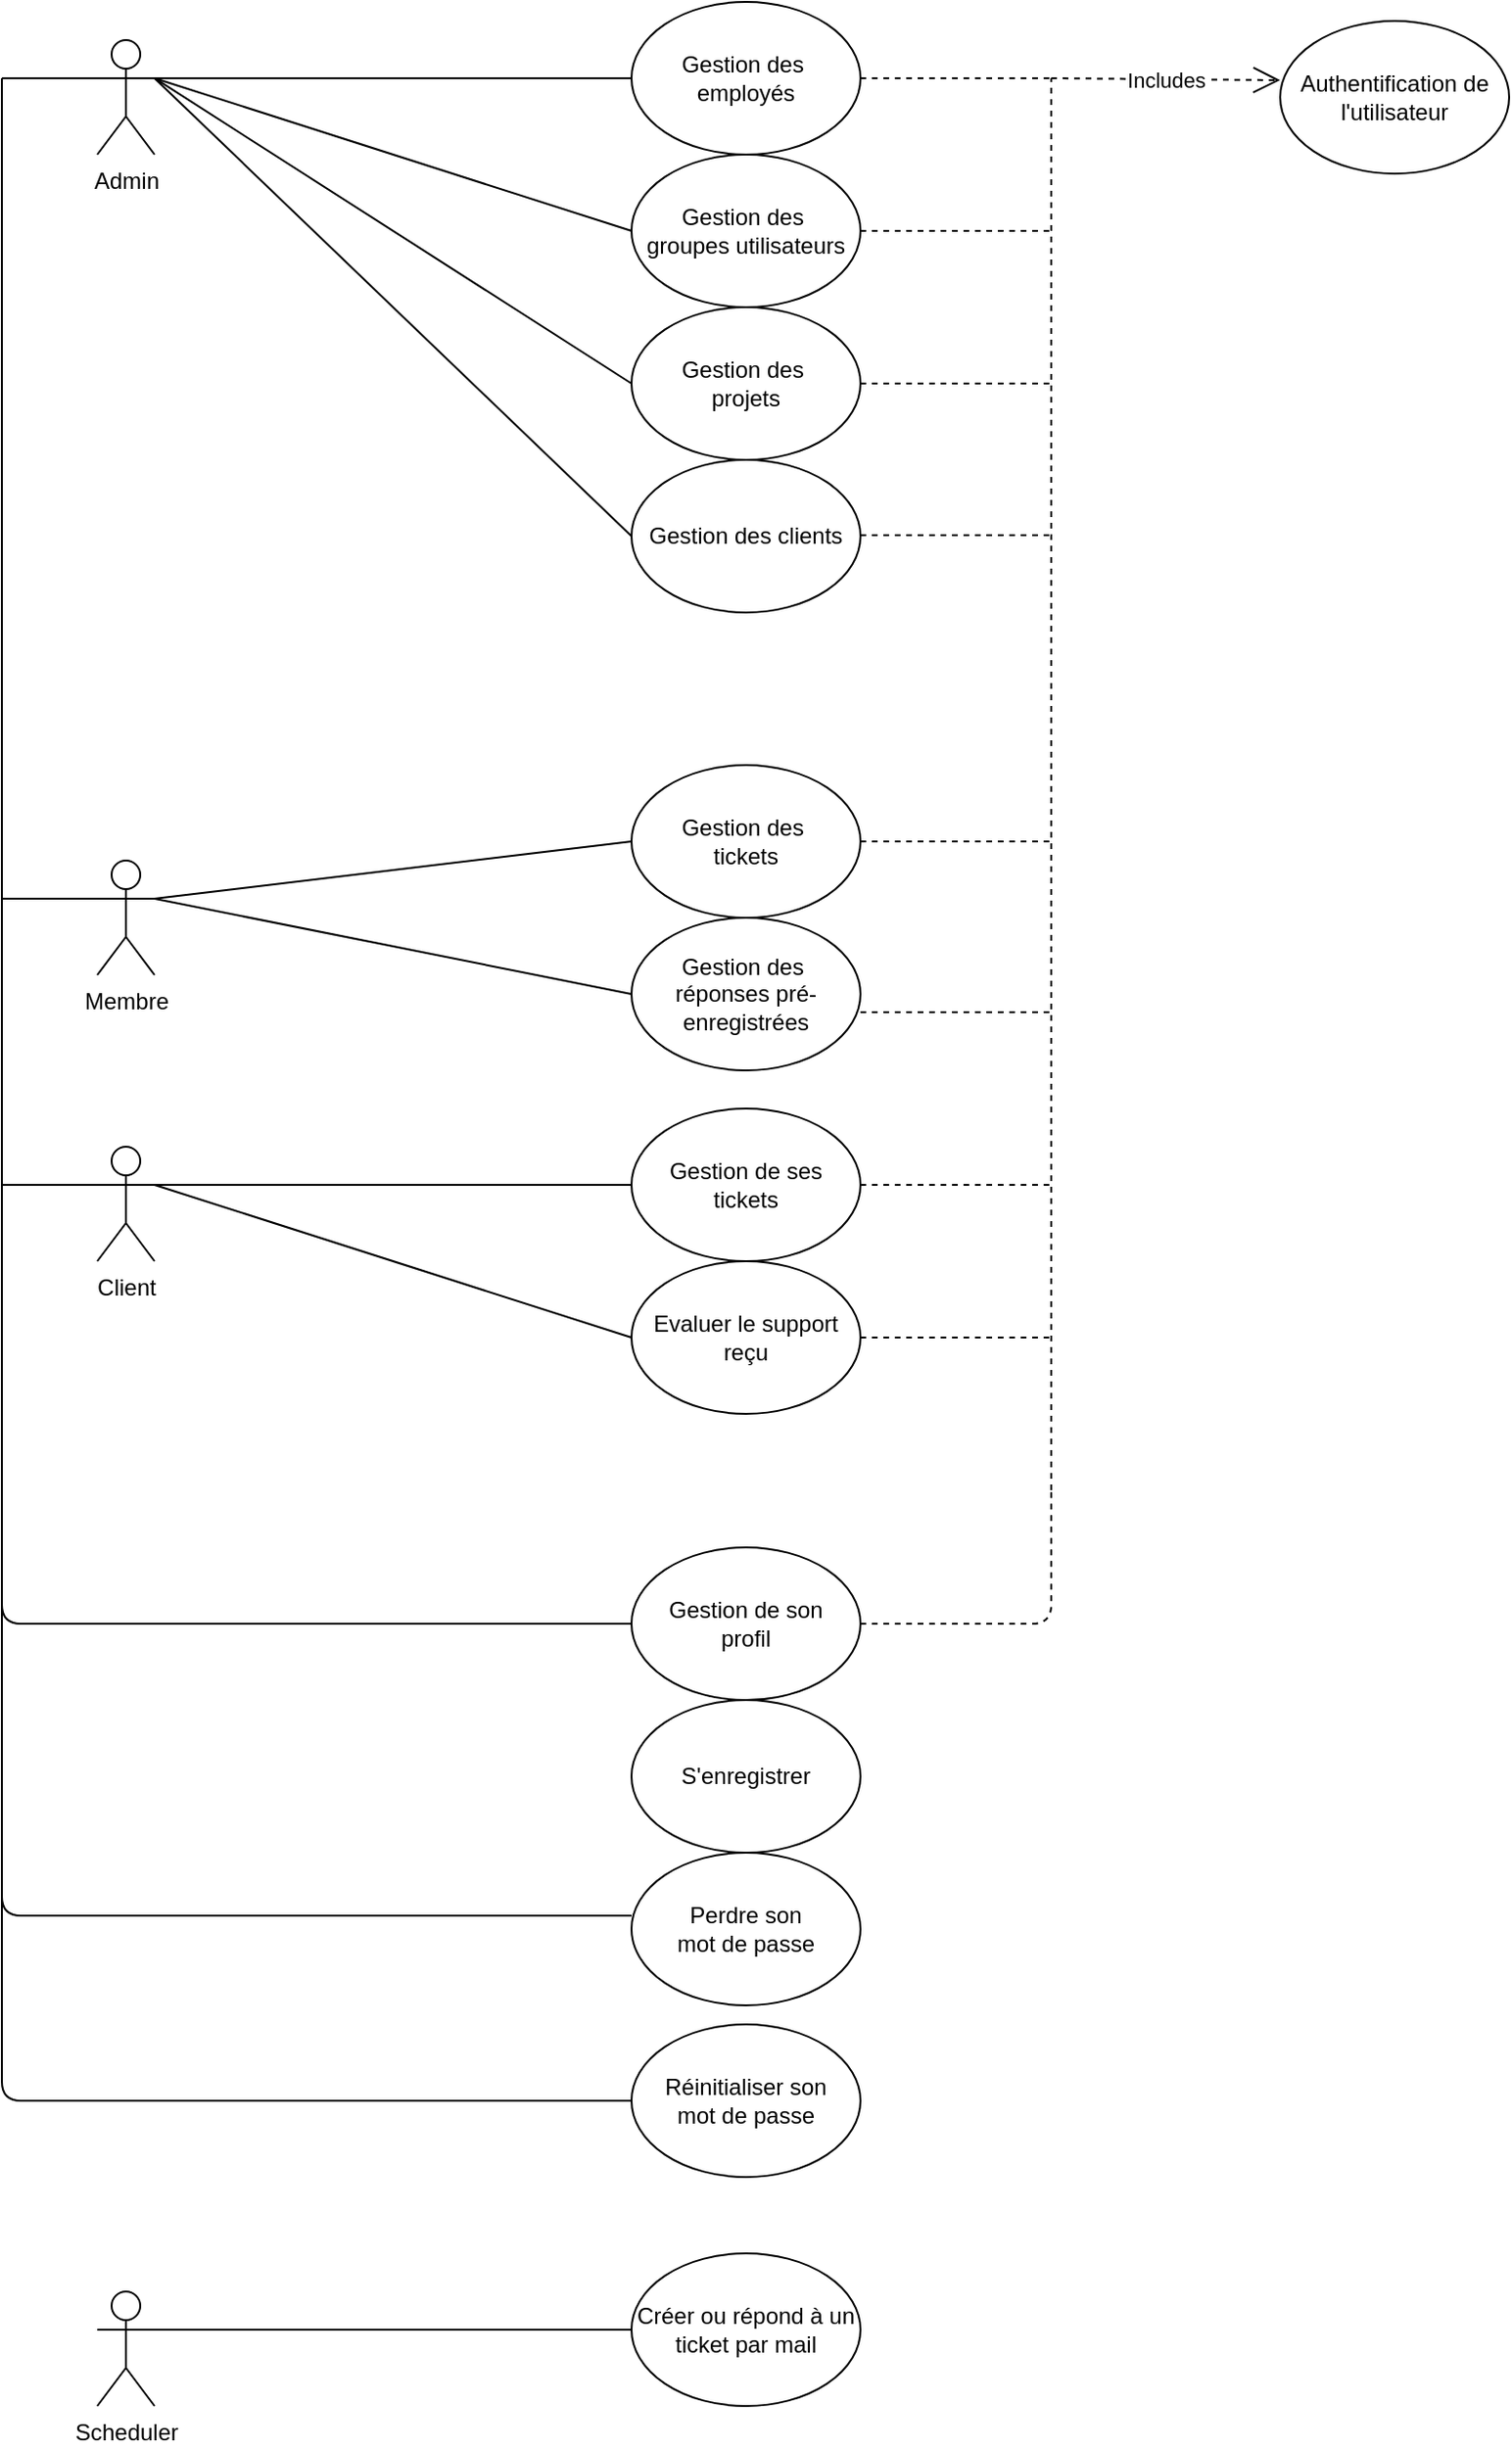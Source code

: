 <mxfile version="13.6.2" type="device"><diagram id="S77ur9gt6_Rm74E1gote" name="Page-1"><mxGraphModel dx="2210" dy="833" grid="1" gridSize="10" guides="1" tooltips="1" connect="1" arrows="1" fold="1" page="1" pageScale="1" pageWidth="827" pageHeight="1169" math="0" shadow="0"><root><mxCell id="0"/><mxCell id="1" parent="0"/><mxCell id="rVNrs7TmqZgU4n34czyr-57" value="Authentification de l'utilisateur" style="ellipse;whiteSpace=wrap;html=1;" parent="1" vertex="1"><mxGeometry x="670" y="10" width="120" height="80" as="geometry"/></mxCell><mxCell id="rVNrs7TmqZgU4n34czyr-58" value="Admin" style="shape=umlActor;verticalLabelPosition=bottom;labelBackgroundColor=#ffffff;verticalAlign=top;html=1;outlineConnect=0;" parent="1" vertex="1"><mxGeometry x="50" y="20" width="30" height="60" as="geometry"/></mxCell><mxCell id="rVNrs7TmqZgU4n34czyr-59" value="Membre" style="shape=umlActor;verticalLabelPosition=bottom;labelBackgroundColor=#ffffff;verticalAlign=top;html=1;outlineConnect=0;" parent="1" vertex="1"><mxGeometry x="50" y="450" width="30" height="60" as="geometry"/></mxCell><mxCell id="rVNrs7TmqZgU4n34czyr-60" value="Client" style="shape=umlActor;verticalLabelPosition=bottom;labelBackgroundColor=#ffffff;verticalAlign=top;html=1;outlineConnect=0;" parent="1" vertex="1"><mxGeometry x="50" y="600" width="30" height="60" as="geometry"/></mxCell><mxCell id="rVNrs7TmqZgU4n34czyr-61" value="Gestion des&amp;nbsp;&lt;br&gt;tickets" style="ellipse;whiteSpace=wrap;html=1;" parent="1" vertex="1"><mxGeometry x="330" y="400" width="120" height="80" as="geometry"/></mxCell><mxCell id="rVNrs7TmqZgU4n34czyr-62" value="Gestion de ses &lt;br&gt;tickets" style="ellipse;whiteSpace=wrap;html=1;" parent="1" vertex="1"><mxGeometry x="330" y="580" width="120" height="80" as="geometry"/></mxCell><mxCell id="rVNrs7TmqZgU4n34czyr-63" value="Gestion des&amp;nbsp;&lt;br&gt;employés" style="ellipse;whiteSpace=wrap;html=1;" parent="1" vertex="1"><mxGeometry x="330" width="120" height="80" as="geometry"/></mxCell><mxCell id="rVNrs7TmqZgU4n34czyr-64" value="Gestion des&amp;nbsp;&lt;br&gt;réponses pré-enregistrées" style="ellipse;whiteSpace=wrap;html=1;" parent="1" vertex="1"><mxGeometry x="330" y="480" width="120" height="80" as="geometry"/></mxCell><mxCell id="rVNrs7TmqZgU4n34czyr-65" value="" style="endArrow=none;html=1;exitX=1;exitY=0.333;exitDx=0;exitDy=0;exitPerimeter=0;entryX=0;entryY=0.5;entryDx=0;entryDy=0;" parent="1" source="rVNrs7TmqZgU4n34czyr-58" target="rVNrs7TmqZgU4n34czyr-63" edge="1"><mxGeometry width="50" height="50" relative="1" as="geometry"><mxPoint x="120" y="100" as="sourcePoint"/><mxPoint x="170" y="50" as="targetPoint"/></mxGeometry></mxCell><mxCell id="rVNrs7TmqZgU4n34czyr-66" value="" style="endArrow=none;html=1;exitX=1;exitY=0.333;exitDx=0;exitDy=0;exitPerimeter=0;entryX=0;entryY=0.5;entryDx=0;entryDy=0;" parent="1" source="rVNrs7TmqZgU4n34czyr-59" target="rVNrs7TmqZgU4n34czyr-61" edge="1"><mxGeometry width="50" height="50" relative="1" as="geometry"><mxPoint x="60" y="-90" as="sourcePoint"/><mxPoint x="330" y="-80" as="targetPoint"/></mxGeometry></mxCell><mxCell id="rVNrs7TmqZgU4n34czyr-67" value="" style="endArrow=none;html=1;entryX=0;entryY=0.5;entryDx=0;entryDy=0;exitX=1;exitY=0.333;exitDx=0;exitDy=0;exitPerimeter=0;" parent="1" source="rVNrs7TmqZgU4n34czyr-60" target="rVNrs7TmqZgU4n34czyr-62" edge="1"><mxGeometry width="50" height="50" relative="1" as="geometry"><mxPoint x="80" y="530" as="sourcePoint"/><mxPoint x="330" y="-90" as="targetPoint"/></mxGeometry></mxCell><mxCell id="rVNrs7TmqZgU4n34czyr-68" value="Gestion des&amp;nbsp;&lt;br&gt;groupes utilisateurs" style="ellipse;whiteSpace=wrap;html=1;" parent="1" vertex="1"><mxGeometry x="330" y="80" width="120" height="80" as="geometry"/></mxCell><mxCell id="rVNrs7TmqZgU4n34czyr-69" value="" style="endArrow=none;html=1;entryX=0;entryY=0.5;entryDx=0;entryDy=0;exitX=1;exitY=0.333;exitDx=0;exitDy=0;exitPerimeter=0;" parent="1" source="rVNrs7TmqZgU4n34czyr-58" target="rVNrs7TmqZgU4n34czyr-68" edge="1"><mxGeometry width="50" height="50" relative="1" as="geometry"><mxPoint x="60" y="40" as="sourcePoint"/><mxPoint x="340" y="50" as="targetPoint"/></mxGeometry></mxCell><mxCell id="rVNrs7TmqZgU4n34czyr-72" value="Gestion des&amp;nbsp;&lt;br&gt;projets" style="ellipse;whiteSpace=wrap;html=1;" parent="1" vertex="1"><mxGeometry x="330" y="160" width="120" height="80" as="geometry"/></mxCell><mxCell id="rVNrs7TmqZgU4n34czyr-73" value="" style="endArrow=none;html=1;entryX=0;entryY=0.5;entryDx=0;entryDy=0;exitX=1;exitY=0.333;exitDx=0;exitDy=0;exitPerimeter=0;" parent="1" source="rVNrs7TmqZgU4n34czyr-58" target="rVNrs7TmqZgU4n34czyr-72" edge="1"><mxGeometry width="50" height="50" relative="1" as="geometry"><mxPoint x="90" y="40" as="sourcePoint"/><mxPoint x="340" y="210" as="targetPoint"/></mxGeometry></mxCell><mxCell id="rVNrs7TmqZgU4n34czyr-76" value="" style="endArrow=none;html=1;exitX=1;exitY=0.333;exitDx=0;exitDy=0;exitPerimeter=0;entryX=0;entryY=0.5;entryDx=0;entryDy=0;" parent="1" source="rVNrs7TmqZgU4n34czyr-59" target="rVNrs7TmqZgU4n34czyr-64" edge="1"><mxGeometry width="50" height="50" relative="1" as="geometry"><mxPoint x="40" y="480" as="sourcePoint"/><mxPoint x="340" y="475" as="targetPoint"/></mxGeometry></mxCell><mxCell id="rVNrs7TmqZgU4n34czyr-77" value="" style="endArrow=none;html=1;exitX=1;exitY=0.333;exitDx=0;exitDy=0;exitPerimeter=0;entryX=0;entryY=0.5;entryDx=0;entryDy=0;" parent="1" source="rVNrs7TmqZgU4n34czyr-60" target="rVNrs7TmqZgU4n34czyr-78" edge="1"><mxGeometry width="50" height="50" relative="1" as="geometry"><mxPoint x="40" y="730" as="sourcePoint"/><mxPoint x="320" y="800" as="targetPoint"/></mxGeometry></mxCell><mxCell id="rVNrs7TmqZgU4n34czyr-78" value="Evaluer le support&lt;br&gt;reçu" style="ellipse;whiteSpace=wrap;html=1;" parent="1" vertex="1"><mxGeometry x="330" y="660" width="120" height="80" as="geometry"/></mxCell><mxCell id="rVNrs7TmqZgU4n34czyr-79" value="Gestion de son&lt;br&gt;profil" style="ellipse;whiteSpace=wrap;html=1;" parent="1" vertex="1"><mxGeometry x="330" y="810" width="120" height="80" as="geometry"/></mxCell><mxCell id="rVNrs7TmqZgU4n34czyr-80" value="" style="endArrow=none;html=1;entryX=0;entryY=0.5;entryDx=0;entryDy=0;" parent="1" target="rVNrs7TmqZgU4n34czyr-79" edge="1"><mxGeometry width="50" height="50" relative="1" as="geometry"><mxPoint y="790" as="sourcePoint"/><mxPoint x="340" y="810" as="targetPoint"/><Array as="points"><mxPoint y="850"/></Array></mxGeometry></mxCell><mxCell id="rVNrs7TmqZgU4n34czyr-81" value="" style="endArrow=none;dashed=1;html=1;exitX=1;exitY=0.5;exitDx=0;exitDy=0;" parent="1" source="rVNrs7TmqZgU4n34czyr-63" edge="1"><mxGeometry width="50" height="50" relative="1" as="geometry"><mxPoint x="380" y="390" as="sourcePoint"/><mxPoint x="550" y="40" as="targetPoint"/></mxGeometry></mxCell><mxCell id="rVNrs7TmqZgU4n34czyr-82" value="" style="endArrow=none;dashed=1;html=1;exitX=1;exitY=0.5;exitDx=0;exitDy=0;" parent="1" source="rVNrs7TmqZgU4n34czyr-68" edge="1"><mxGeometry width="50" height="50" relative="1" as="geometry"><mxPoint x="470" y="130.5" as="sourcePoint"/><mxPoint x="550" y="120" as="targetPoint"/></mxGeometry></mxCell><mxCell id="rVNrs7TmqZgU4n34czyr-83" value="" style="endArrow=none;dashed=1;html=1;exitX=1;exitY=0.5;exitDx=0;exitDy=0;" parent="1" edge="1"><mxGeometry width="50" height="50" relative="1" as="geometry"><mxPoint x="450" y="200" as="sourcePoint"/><mxPoint x="550" y="200" as="targetPoint"/></mxGeometry></mxCell><mxCell id="rVNrs7TmqZgU4n34czyr-87" value="" style="endArrow=none;dashed=1;html=1;exitX=1;exitY=0.5;exitDx=0;exitDy=0;" parent="1" source="rVNrs7TmqZgU4n34czyr-61" edge="1"><mxGeometry width="50" height="50" relative="1" as="geometry"><mxPoint x="470" y="539.5" as="sourcePoint"/><mxPoint x="550" y="440" as="targetPoint"/></mxGeometry></mxCell><mxCell id="rVNrs7TmqZgU4n34czyr-88" value="" style="endArrow=none;dashed=1;html=1;exitX=1;exitY=0.5;exitDx=0;exitDy=0;" parent="1" source="rVNrs7TmqZgU4n34czyr-62" edge="1"><mxGeometry width="50" height="50" relative="1" as="geometry"><mxPoint x="470" y="619.5" as="sourcePoint"/><mxPoint x="550" y="620" as="targetPoint"/></mxGeometry></mxCell><mxCell id="rVNrs7TmqZgU4n34czyr-89" value="" style="endArrow=none;dashed=1;html=1;exitX=1;exitY=0.5;exitDx=0;exitDy=0;" parent="1" source="rVNrs7TmqZgU4n34czyr-78" edge="1"><mxGeometry width="50" height="50" relative="1" as="geometry"><mxPoint x="460" y="700" as="sourcePoint"/><mxPoint x="550" y="700" as="targetPoint"/></mxGeometry></mxCell><mxCell id="rVNrs7TmqZgU4n34czyr-90" value="" style="endArrow=none;dashed=1;html=1;exitX=1;exitY=0.5;exitDx=0;exitDy=0;" parent="1" source="rVNrs7TmqZgU4n34czyr-79" edge="1"><mxGeometry width="50" height="50" relative="1" as="geometry"><mxPoint x="460" y="790" as="sourcePoint"/><mxPoint x="550" y="780" as="targetPoint"/><Array as="points"><mxPoint x="550" y="850"/></Array></mxGeometry></mxCell><mxCell id="rVNrs7TmqZgU4n34czyr-91" value="" style="endArrow=none;dashed=1;html=1;" parent="1" edge="1"><mxGeometry width="50" height="50" relative="1" as="geometry"><mxPoint x="550" y="780" as="sourcePoint"/><mxPoint x="550" y="40" as="targetPoint"/></mxGeometry></mxCell><mxCell id="rVNrs7TmqZgU4n34czyr-92" value="Includes" style="endArrow=open;endSize=12;dashed=1;html=1;entryX=0;entryY=0.388;entryDx=0;entryDy=0;entryPerimeter=0;" parent="1" target="rVNrs7TmqZgU4n34czyr-57" edge="1"><mxGeometry width="160" relative="1" as="geometry"><mxPoint x="550" y="40" as="sourcePoint"/><mxPoint x="670" y="39.5" as="targetPoint"/></mxGeometry></mxCell><mxCell id="rVNrs7TmqZgU4n34czyr-93" value="Gestion des clients" style="ellipse;whiteSpace=wrap;html=1;" parent="1" vertex="1"><mxGeometry x="330" y="240" width="120" height="80" as="geometry"/></mxCell><mxCell id="rVNrs7TmqZgU4n34czyr-95" value="Scheduler" style="shape=umlActor;verticalLabelPosition=bottom;labelBackgroundColor=#ffffff;verticalAlign=top;html=1;outlineConnect=0;" parent="1" vertex="1"><mxGeometry x="50" y="1200" width="30" height="60" as="geometry"/></mxCell><mxCell id="rVNrs7TmqZgU4n34czyr-97" value="" style="endArrow=none;html=1;exitX=1;exitY=0.333;exitDx=0;exitDy=0;exitPerimeter=0;entryX=0;entryY=0.5;entryDx=0;entryDy=0;" parent="1" source="rVNrs7TmqZgU4n34czyr-95" edge="1"><mxGeometry width="50" height="50" relative="1" as="geometry"><mxPoint x="70" y="940" as="sourcePoint"/><mxPoint x="330" y="1220" as="targetPoint"/></mxGeometry></mxCell><mxCell id="rVNrs7TmqZgU4n34czyr-99" value="Créer ou répond à un ticket par mail" style="ellipse;whiteSpace=wrap;html=1;" parent="1" vertex="1"><mxGeometry x="330" y="1180" width="120" height="80" as="geometry"/></mxCell><mxCell id="rVNrs7TmqZgU4n34czyr-102" value="" style="endArrow=none;html=1;entryX=0;entryY=0.5;entryDx=0;entryDy=0;exitX=1;exitY=0.333;exitDx=0;exitDy=0;exitPerimeter=0;" parent="1" source="rVNrs7TmqZgU4n34czyr-58" target="rVNrs7TmqZgU4n34czyr-93" edge="1"><mxGeometry width="50" height="50" relative="1" as="geometry"><mxPoint x="60" y="50" as="sourcePoint"/><mxPoint x="340" y="550" as="targetPoint"/></mxGeometry></mxCell><mxCell id="rVNrs7TmqZgU4n34czyr-103" value="S'enregistrer" style="ellipse;whiteSpace=wrap;html=1;" parent="1" vertex="1"><mxGeometry x="330" y="890" width="120" height="80" as="geometry"/></mxCell><mxCell id="rVNrs7TmqZgU4n34czyr-105" value="" style="endArrow=none;html=1;entryX=0;entryY=0.333;entryDx=0;entryDy=0;entryPerimeter=0;" parent="1" target="rVNrs7TmqZgU4n34czyr-58" edge="1"><mxGeometry width="50" height="50" relative="1" as="geometry"><mxPoint y="40" as="sourcePoint"/><mxPoint x="430" y="210" as="targetPoint"/></mxGeometry></mxCell><mxCell id="rVNrs7TmqZgU4n34czyr-106" value="" style="endArrow=none;html=1;" parent="1" edge="1"><mxGeometry width="50" height="50" relative="1" as="geometry"><mxPoint y="1090" as="sourcePoint"/><mxPoint y="40" as="targetPoint"/></mxGeometry></mxCell><mxCell id="rVNrs7TmqZgU4n34czyr-107" value="" style="endArrow=none;html=1;entryX=0;entryY=0.333;entryDx=0;entryDy=0;entryPerimeter=0;" parent="1" target="rVNrs7TmqZgU4n34czyr-59" edge="1"><mxGeometry width="50" height="50" relative="1" as="geometry"><mxPoint y="470" as="sourcePoint"/><mxPoint x="30" y="470" as="targetPoint"/></mxGeometry></mxCell><mxCell id="rVNrs7TmqZgU4n34czyr-108" value="" style="endArrow=none;html=1;exitX=0;exitY=0.333;exitDx=0;exitDy=0;exitPerimeter=0;" parent="1" source="rVNrs7TmqZgU4n34czyr-60" edge="1"><mxGeometry width="50" height="50" relative="1" as="geometry"><mxPoint x="-50" y="719.5" as="sourcePoint"/><mxPoint y="620" as="targetPoint"/></mxGeometry></mxCell><mxCell id="rVNrs7TmqZgU4n34czyr-109" value="" style="endArrow=none;html=1;exitX=0;exitY=0.413;exitDx=0;exitDy=0;exitPerimeter=0;" parent="1" source="rVNrs7TmqZgU4n34czyr-110" edge="1"><mxGeometry width="50" height="50" relative="1" as="geometry"><mxPoint x="240" y="1150" as="sourcePoint"/><mxPoint y="970" as="targetPoint"/><Array as="points"><mxPoint y="1003"/></Array></mxGeometry></mxCell><mxCell id="rVNrs7TmqZgU4n34czyr-110" value="Perdre son &lt;br&gt;mot de passe" style="ellipse;whiteSpace=wrap;html=1;" parent="1" vertex="1"><mxGeometry x="330" y="970" width="120" height="80" as="geometry"/></mxCell><mxCell id="rVNrs7TmqZgU4n34czyr-111" value="" style="endArrow=none;html=1;exitX=0;exitY=0.5;exitDx=0;exitDy=0;" parent="1" source="rVNrs7TmqZgU4n34czyr-112" edge="1"><mxGeometry width="50" height="50" relative="1" as="geometry"><mxPoint x="320" y="1239.5" as="sourcePoint"/><mxPoint y="1070" as="targetPoint"/><Array as="points"><mxPoint y="1100"/></Array></mxGeometry></mxCell><mxCell id="rVNrs7TmqZgU4n34czyr-112" value="Réinitialiser son&lt;br&gt;mot de passe" style="ellipse;whiteSpace=wrap;html=1;" parent="1" vertex="1"><mxGeometry x="330" y="1060" width="120" height="80" as="geometry"/></mxCell><mxCell id="gPiW2kuABlmTILC39wAK-1" value="" style="endArrow=none;dashed=1;html=1;exitX=1;exitY=0.5;exitDx=0;exitDy=0;" edge="1" parent="1"><mxGeometry width="50" height="50" relative="1" as="geometry"><mxPoint x="450" y="529.5" as="sourcePoint"/><mxPoint x="550" y="529.5" as="targetPoint"/></mxGeometry></mxCell><mxCell id="gPiW2kuABlmTILC39wAK-2" value="" style="endArrow=none;dashed=1;html=1;exitX=1;exitY=0.5;exitDx=0;exitDy=0;" edge="1" parent="1"><mxGeometry width="50" height="50" relative="1" as="geometry"><mxPoint x="450" y="279.5" as="sourcePoint"/><mxPoint x="550" y="279.5" as="targetPoint"/></mxGeometry></mxCell></root></mxGraphModel></diagram></mxfile>